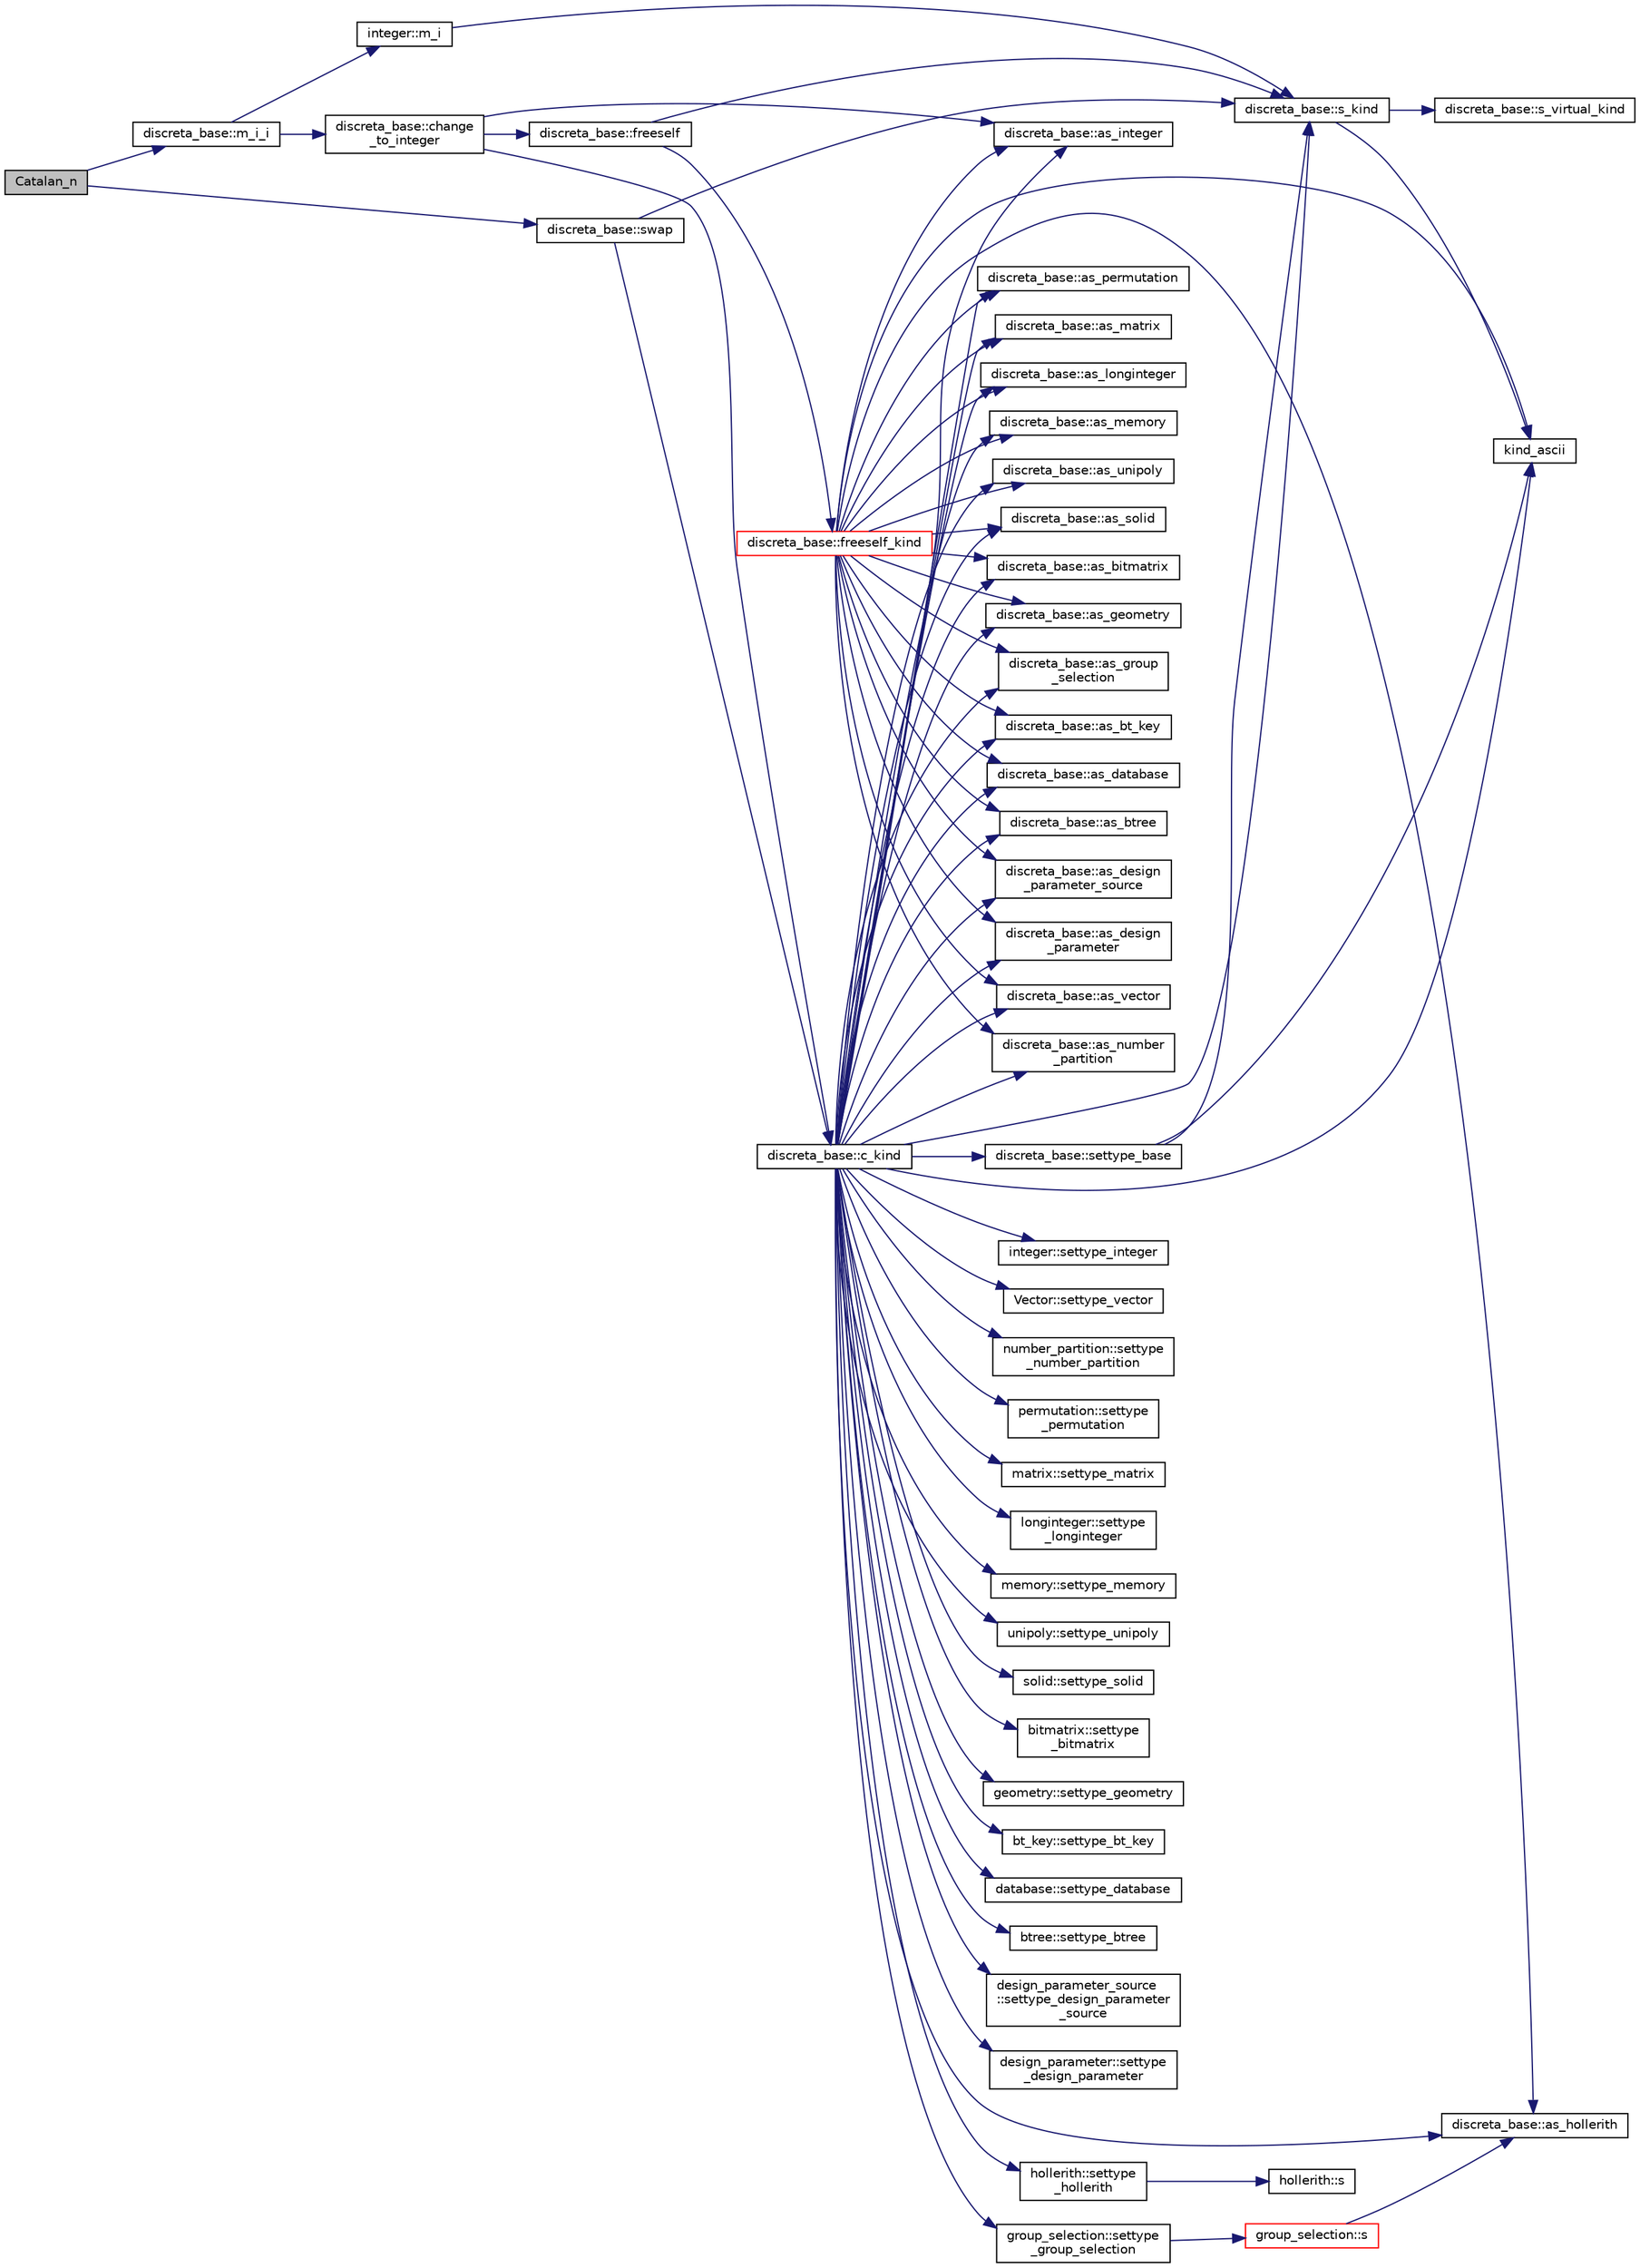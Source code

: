 digraph "Catalan_n"
{
  edge [fontname="Helvetica",fontsize="10",labelfontname="Helvetica",labelfontsize="10"];
  node [fontname="Helvetica",fontsize="10",shape=record];
  rankdir="LR";
  Node858 [label="Catalan_n",height=0.2,width=0.4,color="black", fillcolor="grey75", style="filled", fontcolor="black"];
  Node858 -> Node859 [color="midnightblue",fontsize="10",style="solid",fontname="Helvetica"];
  Node859 [label="discreta_base::m_i_i",height=0.2,width=0.4,color="black", fillcolor="white", style="filled",URL="$d7/d71/classdiscreta__base.html#aa231464a9d4bc233f66608021c9ad997"];
  Node859 -> Node860 [color="midnightblue",fontsize="10",style="solid",fontname="Helvetica"];
  Node860 [label="discreta_base::change\l_to_integer",height=0.2,width=0.4,color="black", fillcolor="white", style="filled",URL="$d7/d71/classdiscreta__base.html#a58a5a5bd8f8e6f2dd7b4483b66dc7bb9"];
  Node860 -> Node861 [color="midnightblue",fontsize="10",style="solid",fontname="Helvetica"];
  Node861 [label="discreta_base::freeself",height=0.2,width=0.4,color="black", fillcolor="white", style="filled",URL="$d7/d71/classdiscreta__base.html#a9a3c9501a562293b5667c11b9174d6e5"];
  Node861 -> Node862 [color="midnightblue",fontsize="10",style="solid",fontname="Helvetica"];
  Node862 [label="discreta_base::freeself_kind",height=0.2,width=0.4,color="red", fillcolor="white", style="filled",URL="$d7/d71/classdiscreta__base.html#a63a23ada2165b3838fab719ed458cec8"];
  Node862 -> Node870 [color="midnightblue",fontsize="10",style="solid",fontname="Helvetica"];
  Node870 [label="discreta_base::as_integer",height=0.2,width=0.4,color="black", fillcolor="white", style="filled",URL="$d7/d71/classdiscreta__base.html#a00d7691eaf874fd283d942692fe8dd26"];
  Node862 -> Node872 [color="midnightblue",fontsize="10",style="solid",fontname="Helvetica"];
  Node872 [label="discreta_base::as_vector",height=0.2,width=0.4,color="black", fillcolor="white", style="filled",URL="$d7/d71/classdiscreta__base.html#a7bdd6cae39c380b128ee9e17e42cf020"];
  Node862 -> Node875 [color="midnightblue",fontsize="10",style="solid",fontname="Helvetica"];
  Node875 [label="discreta_base::as_number\l_partition",height=0.2,width=0.4,color="black", fillcolor="white", style="filled",URL="$d7/d71/classdiscreta__base.html#a307aa09de0e925d46697707968ffab00"];
  Node862 -> Node877 [color="midnightblue",fontsize="10",style="solid",fontname="Helvetica"];
  Node877 [label="discreta_base::as_permutation",height=0.2,width=0.4,color="black", fillcolor="white", style="filled",URL="$d7/d71/classdiscreta__base.html#aa4e72f36a82984239b12ae831e131098"];
  Node862 -> Node879 [color="midnightblue",fontsize="10",style="solid",fontname="Helvetica"];
  Node879 [label="discreta_base::as_matrix",height=0.2,width=0.4,color="black", fillcolor="white", style="filled",URL="$d7/d71/classdiscreta__base.html#ae4d7f56d917a4707b838fbffde6467ff"];
  Node862 -> Node882 [color="midnightblue",fontsize="10",style="solid",fontname="Helvetica"];
  Node882 [label="discreta_base::as_longinteger",height=0.2,width=0.4,color="black", fillcolor="white", style="filled",URL="$d7/d71/classdiscreta__base.html#a20a094639eb711b10c8694c51937f7cd"];
  Node862 -> Node885 [color="midnightblue",fontsize="10",style="solid",fontname="Helvetica"];
  Node885 [label="discreta_base::as_memory",height=0.2,width=0.4,color="black", fillcolor="white", style="filled",URL="$d7/d71/classdiscreta__base.html#ad94b2d7dce0cd4fa22db57f6e79c4bd2"];
  Node862 -> Node887 [color="midnightblue",fontsize="10",style="solid",fontname="Helvetica"];
  Node887 [label="discreta_base::as_unipoly",height=0.2,width=0.4,color="black", fillcolor="white", style="filled",URL="$d7/d71/classdiscreta__base.html#ad50d8027f039fe5c2478cddb243adc9d"];
  Node862 -> Node889 [color="midnightblue",fontsize="10",style="solid",fontname="Helvetica"];
  Node889 [label="discreta_base::as_solid",height=0.2,width=0.4,color="black", fillcolor="white", style="filled",URL="$d7/d71/classdiscreta__base.html#a1fc5f2b85ec97ab0a69dd64903c970a5"];
  Node862 -> Node891 [color="midnightblue",fontsize="10",style="solid",fontname="Helvetica"];
  Node891 [label="discreta_base::as_bitmatrix",height=0.2,width=0.4,color="black", fillcolor="white", style="filled",URL="$d7/d71/classdiscreta__base.html#a071ad54ea8ef6c9d1d15f532e5a76df6"];
  Node862 -> Node893 [color="midnightblue",fontsize="10",style="solid",fontname="Helvetica"];
  Node893 [label="discreta_base::as_geometry",height=0.2,width=0.4,color="black", fillcolor="white", style="filled",URL="$d7/d71/classdiscreta__base.html#a38fc7b4cdd830703e9d87354b79bc5c8"];
  Node862 -> Node895 [color="midnightblue",fontsize="10",style="solid",fontname="Helvetica"];
  Node895 [label="discreta_base::as_hollerith",height=0.2,width=0.4,color="black", fillcolor="white", style="filled",URL="$d7/d71/classdiscreta__base.html#a3e66f82711f314710107e2f29e589690"];
  Node862 -> Node897 [color="midnightblue",fontsize="10",style="solid",fontname="Helvetica"];
  Node897 [label="discreta_base::as_group\l_selection",height=0.2,width=0.4,color="black", fillcolor="white", style="filled",URL="$d7/d71/classdiscreta__base.html#aae1bac4883c567718bef9fb610abbdc8"];
  Node862 -> Node899 [color="midnightblue",fontsize="10",style="solid",fontname="Helvetica"];
  Node899 [label="discreta_base::as_bt_key",height=0.2,width=0.4,color="black", fillcolor="white", style="filled",URL="$d7/d71/classdiscreta__base.html#a2734c6e08dca17cf6588bd5064ec1b9f"];
  Node862 -> Node901 [color="midnightblue",fontsize="10",style="solid",fontname="Helvetica"];
  Node901 [label="discreta_base::as_database",height=0.2,width=0.4,color="black", fillcolor="white", style="filled",URL="$d7/d71/classdiscreta__base.html#ab055d39d58210a2b03ba3d33703b09a9"];
  Node862 -> Node903 [color="midnightblue",fontsize="10",style="solid",fontname="Helvetica"];
  Node903 [label="discreta_base::as_btree",height=0.2,width=0.4,color="black", fillcolor="white", style="filled",URL="$d7/d71/classdiscreta__base.html#a78e76674cef2ec113c17989c11288778"];
  Node862 -> Node905 [color="midnightblue",fontsize="10",style="solid",fontname="Helvetica"];
  Node905 [label="discreta_base::as_design\l_parameter_source",height=0.2,width=0.4,color="black", fillcolor="white", style="filled",URL="$d7/d71/classdiscreta__base.html#a59cbf837c6582ded5bc586265d13d81a"];
  Node862 -> Node907 [color="midnightblue",fontsize="10",style="solid",fontname="Helvetica"];
  Node907 [label="discreta_base::as_design\l_parameter",height=0.2,width=0.4,color="black", fillcolor="white", style="filled",URL="$d7/d71/classdiscreta__base.html#aab24ff38ea1c5471ab3de42e014d0f2a"];
  Node862 -> Node866 [color="midnightblue",fontsize="10",style="solid",fontname="Helvetica"];
  Node866 [label="kind_ascii",height=0.2,width=0.4,color="black", fillcolor="white", style="filled",URL="$d9/d60/discreta_8h.html#ad0ce825a9f29bc6cec27e1b64cfe27bf"];
  Node861 -> Node864 [color="midnightblue",fontsize="10",style="solid",fontname="Helvetica"];
  Node864 [label="discreta_base::s_kind",height=0.2,width=0.4,color="black", fillcolor="white", style="filled",URL="$d7/d71/classdiscreta__base.html#a8a830025c74adbbc3362418a7c2ba157"];
  Node864 -> Node865 [color="midnightblue",fontsize="10",style="solid",fontname="Helvetica"];
  Node865 [label="discreta_base::s_virtual_kind",height=0.2,width=0.4,color="black", fillcolor="white", style="filled",URL="$d7/d71/classdiscreta__base.html#a52778a6d6943a468be083d0785d418fb"];
  Node864 -> Node866 [color="midnightblue",fontsize="10",style="solid",fontname="Helvetica"];
  Node860 -> Node909 [color="midnightblue",fontsize="10",style="solid",fontname="Helvetica"];
  Node909 [label="discreta_base::c_kind",height=0.2,width=0.4,color="black", fillcolor="white", style="filled",URL="$d7/d71/classdiscreta__base.html#adc2ff61589c2d083688e7a43f333cb62"];
  Node909 -> Node910 [color="midnightblue",fontsize="10",style="solid",fontname="Helvetica"];
  Node910 [label="discreta_base::settype_base",height=0.2,width=0.4,color="black", fillcolor="white", style="filled",URL="$d7/d71/classdiscreta__base.html#a4f42899a89447d1c3993ea07c38f8ad4"];
  Node910 -> Node864 [color="midnightblue",fontsize="10",style="solid",fontname="Helvetica"];
  Node910 -> Node866 [color="midnightblue",fontsize="10",style="solid",fontname="Helvetica"];
  Node909 -> Node870 [color="midnightblue",fontsize="10",style="solid",fontname="Helvetica"];
  Node909 -> Node911 [color="midnightblue",fontsize="10",style="solid",fontname="Helvetica"];
  Node911 [label="integer::settype_integer",height=0.2,width=0.4,color="black", fillcolor="white", style="filled",URL="$d0/de5/classinteger.html#a6265c65ef311229acd513d748faba796"];
  Node909 -> Node872 [color="midnightblue",fontsize="10",style="solid",fontname="Helvetica"];
  Node909 -> Node912 [color="midnightblue",fontsize="10",style="solid",fontname="Helvetica"];
  Node912 [label="Vector::settype_vector",height=0.2,width=0.4,color="black", fillcolor="white", style="filled",URL="$d5/db2/class_vector.html#a34e0d00b18c051f23904a8429fa6c8b4"];
  Node909 -> Node875 [color="midnightblue",fontsize="10",style="solid",fontname="Helvetica"];
  Node909 -> Node913 [color="midnightblue",fontsize="10",style="solid",fontname="Helvetica"];
  Node913 [label="number_partition::settype\l_number_partition",height=0.2,width=0.4,color="black", fillcolor="white", style="filled",URL="$df/d50/classnumber__partition.html#a3aaec1b557758f643ffc8555bbc358be"];
  Node909 -> Node877 [color="midnightblue",fontsize="10",style="solid",fontname="Helvetica"];
  Node909 -> Node914 [color="midnightblue",fontsize="10",style="solid",fontname="Helvetica"];
  Node914 [label="permutation::settype\l_permutation",height=0.2,width=0.4,color="black", fillcolor="white", style="filled",URL="$d0/d08/classpermutation.html#af1eea29f86195cede9562e444664c28c"];
  Node909 -> Node879 [color="midnightblue",fontsize="10",style="solid",fontname="Helvetica"];
  Node909 -> Node915 [color="midnightblue",fontsize="10",style="solid",fontname="Helvetica"];
  Node915 [label="matrix::settype_matrix",height=0.2,width=0.4,color="black", fillcolor="white", style="filled",URL="$d1/d8d/classmatrix.html#a1780283a64a789e4084d792683d276bb"];
  Node909 -> Node882 [color="midnightblue",fontsize="10",style="solid",fontname="Helvetica"];
  Node909 -> Node916 [color="midnightblue",fontsize="10",style="solid",fontname="Helvetica"];
  Node916 [label="longinteger::settype\l_longinteger",height=0.2,width=0.4,color="black", fillcolor="white", style="filled",URL="$d3/d71/classlonginteger.html#ae5f811ece8df31b9ff114368a18e1dc5"];
  Node909 -> Node885 [color="midnightblue",fontsize="10",style="solid",fontname="Helvetica"];
  Node909 -> Node917 [color="midnightblue",fontsize="10",style="solid",fontname="Helvetica"];
  Node917 [label="memory::settype_memory",height=0.2,width=0.4,color="black", fillcolor="white", style="filled",URL="$d8/d99/classmemory.html#a33aae277f9b8fe36b02e9d5da895451b"];
  Node909 -> Node887 [color="midnightblue",fontsize="10",style="solid",fontname="Helvetica"];
  Node909 -> Node918 [color="midnightblue",fontsize="10",style="solid",fontname="Helvetica"];
  Node918 [label="unipoly::settype_unipoly",height=0.2,width=0.4,color="black", fillcolor="white", style="filled",URL="$d1/d89/classunipoly.html#a8db854fcc85c5e1150b1f1b1c005c95b"];
  Node909 -> Node889 [color="midnightblue",fontsize="10",style="solid",fontname="Helvetica"];
  Node909 -> Node919 [color="midnightblue",fontsize="10",style="solid",fontname="Helvetica"];
  Node919 [label="solid::settype_solid",height=0.2,width=0.4,color="black", fillcolor="white", style="filled",URL="$d8/def/classsolid.html#a775bd4821f75a8aee4ea3d4335ff90e0"];
  Node909 -> Node891 [color="midnightblue",fontsize="10",style="solid",fontname="Helvetica"];
  Node909 -> Node920 [color="midnightblue",fontsize="10",style="solid",fontname="Helvetica"];
  Node920 [label="bitmatrix::settype\l_bitmatrix",height=0.2,width=0.4,color="black", fillcolor="white", style="filled",URL="$de/dc8/classbitmatrix.html#acb571d947f9526665ebbdc0ce3e2a973"];
  Node909 -> Node893 [color="midnightblue",fontsize="10",style="solid",fontname="Helvetica"];
  Node909 -> Node921 [color="midnightblue",fontsize="10",style="solid",fontname="Helvetica"];
  Node921 [label="geometry::settype_geometry",height=0.2,width=0.4,color="black", fillcolor="white", style="filled",URL="$da/d44/classgeometry.html#ab4a336baba6a3f56f5ffa053a5be5ba7"];
  Node909 -> Node895 [color="midnightblue",fontsize="10",style="solid",fontname="Helvetica"];
  Node909 -> Node922 [color="midnightblue",fontsize="10",style="solid",fontname="Helvetica"];
  Node922 [label="hollerith::settype\l_hollerith",height=0.2,width=0.4,color="black", fillcolor="white", style="filled",URL="$d8/d99/classhollerith.html#a23bbd4acfc88a0e90f1245f243f51f76"];
  Node922 -> Node923 [color="midnightblue",fontsize="10",style="solid",fontname="Helvetica"];
  Node923 [label="hollerith::s",height=0.2,width=0.4,color="black", fillcolor="white", style="filled",URL="$d8/d99/classhollerith.html#af61fce2d06f211b25fe3838e4dfee77a"];
  Node909 -> Node897 [color="midnightblue",fontsize="10",style="solid",fontname="Helvetica"];
  Node909 -> Node924 [color="midnightblue",fontsize="10",style="solid",fontname="Helvetica"];
  Node924 [label="group_selection::settype\l_group_selection",height=0.2,width=0.4,color="black", fillcolor="white", style="filled",URL="$d6/db0/classgroup__selection.html#a015ed73b7b8d784bedd4d11ac1fc0ec1"];
  Node924 -> Node925 [color="midnightblue",fontsize="10",style="solid",fontname="Helvetica"];
  Node925 [label="group_selection::s",height=0.2,width=0.4,color="red", fillcolor="white", style="filled",URL="$d6/db0/classgroup__selection.html#a686cb0c6a3a040796b112b8007ea8223"];
  Node925 -> Node895 [color="midnightblue",fontsize="10",style="solid",fontname="Helvetica"];
  Node909 -> Node899 [color="midnightblue",fontsize="10",style="solid",fontname="Helvetica"];
  Node909 -> Node927 [color="midnightblue",fontsize="10",style="solid",fontname="Helvetica"];
  Node927 [label="bt_key::settype_bt_key",height=0.2,width=0.4,color="black", fillcolor="white", style="filled",URL="$d1/de5/classbt__key.html#a352bb10beb7c789d8d29373035824800"];
  Node909 -> Node901 [color="midnightblue",fontsize="10",style="solid",fontname="Helvetica"];
  Node909 -> Node928 [color="midnightblue",fontsize="10",style="solid",fontname="Helvetica"];
  Node928 [label="database::settype_database",height=0.2,width=0.4,color="black", fillcolor="white", style="filled",URL="$db/d72/classdatabase.html#a014639aa001462e480eb1f3984839b72"];
  Node909 -> Node903 [color="midnightblue",fontsize="10",style="solid",fontname="Helvetica"];
  Node909 -> Node929 [color="midnightblue",fontsize="10",style="solid",fontname="Helvetica"];
  Node929 [label="btree::settype_btree",height=0.2,width=0.4,color="black", fillcolor="white", style="filled",URL="$dd/db0/classbtree.html#a5a1b9773c848908a6050cc733d2d9780"];
  Node909 -> Node905 [color="midnightblue",fontsize="10",style="solid",fontname="Helvetica"];
  Node909 -> Node930 [color="midnightblue",fontsize="10",style="solid",fontname="Helvetica"];
  Node930 [label="design_parameter_source\l::settype_design_parameter\l_source",height=0.2,width=0.4,color="black", fillcolor="white", style="filled",URL="$df/d4b/classdesign__parameter__source.html#a3af3b851df87bd1661fb9c9ce18822c8"];
  Node909 -> Node907 [color="midnightblue",fontsize="10",style="solid",fontname="Helvetica"];
  Node909 -> Node931 [color="midnightblue",fontsize="10",style="solid",fontname="Helvetica"];
  Node931 [label="design_parameter::settype\l_design_parameter",height=0.2,width=0.4,color="black", fillcolor="white", style="filled",URL="$da/d94/classdesign__parameter.html#a8b19d277f2b7d09c2531a527dfc0359e"];
  Node909 -> Node866 [color="midnightblue",fontsize="10",style="solid",fontname="Helvetica"];
  Node909 -> Node864 [color="midnightblue",fontsize="10",style="solid",fontname="Helvetica"];
  Node860 -> Node870 [color="midnightblue",fontsize="10",style="solid",fontname="Helvetica"];
  Node859 -> Node932 [color="midnightblue",fontsize="10",style="solid",fontname="Helvetica"];
  Node932 [label="integer::m_i",height=0.2,width=0.4,color="black", fillcolor="white", style="filled",URL="$d0/de5/classinteger.html#a869091f0a0f35f5354c8c4a70250e8a9"];
  Node932 -> Node864 [color="midnightblue",fontsize="10",style="solid",fontname="Helvetica"];
  Node858 -> Node933 [color="midnightblue",fontsize="10",style="solid",fontname="Helvetica"];
  Node933 [label="discreta_base::swap",height=0.2,width=0.4,color="black", fillcolor="white", style="filled",URL="$d7/d71/classdiscreta__base.html#a2e8acbb9d3476675dac5b6a583b0293e"];
  Node933 -> Node864 [color="midnightblue",fontsize="10",style="solid",fontname="Helvetica"];
  Node933 -> Node909 [color="midnightblue",fontsize="10",style="solid",fontname="Helvetica"];
}
